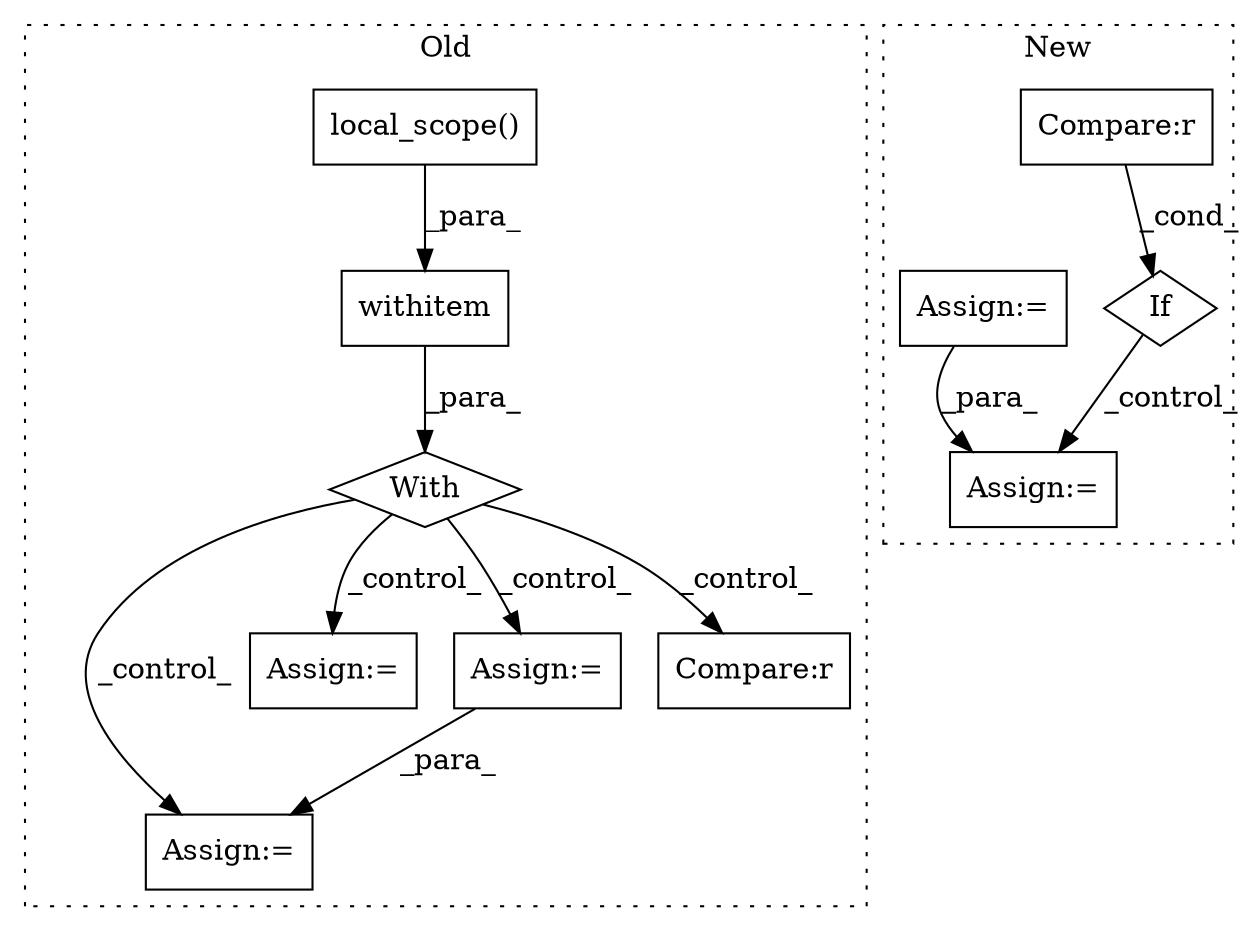 digraph G {
subgraph cluster0 {
1 [label="withitem" a="49" s="4237" l="5" shape="box"];
3 [label="With" a="39" s="4232,4242" l="5,31" shape="diamond"];
6 [label="Assign:=" a="68" s="4929" l="3" shape="box"];
7 [label="Assign:=" a="68" s="5447" l="3" shape="box"];
8 [label="Assign:=" a="68" s="4678" l="3" shape="box"];
9 [label="local_scope()" a="75" s="4237" l="19" shape="box"];
10 [label="Compare:r" a="40" s="5114" l="23" shape="box"];
label = "Old";
style="dotted";
}
subgraph cluster1 {
2 [label="If" a="96" s="5100" l="3" shape="diamond"];
4 [label="Assign:=" a="68" s="5232" l="3" shape="box"];
5 [label="Compare:r" a="40" s="5103" l="23" shape="box"];
11 [label="Assign:=" a="68" s="5058" l="3" shape="box"];
label = "New";
style="dotted";
}
1 -> 3 [label="_para_"];
2 -> 4 [label="_control_"];
3 -> 6 [label="_control_"];
3 -> 7 [label="_control_"];
3 -> 8 [label="_control_"];
3 -> 10 [label="_control_"];
5 -> 2 [label="_cond_"];
8 -> 6 [label="_para_"];
9 -> 1 [label="_para_"];
11 -> 4 [label="_para_"];
}